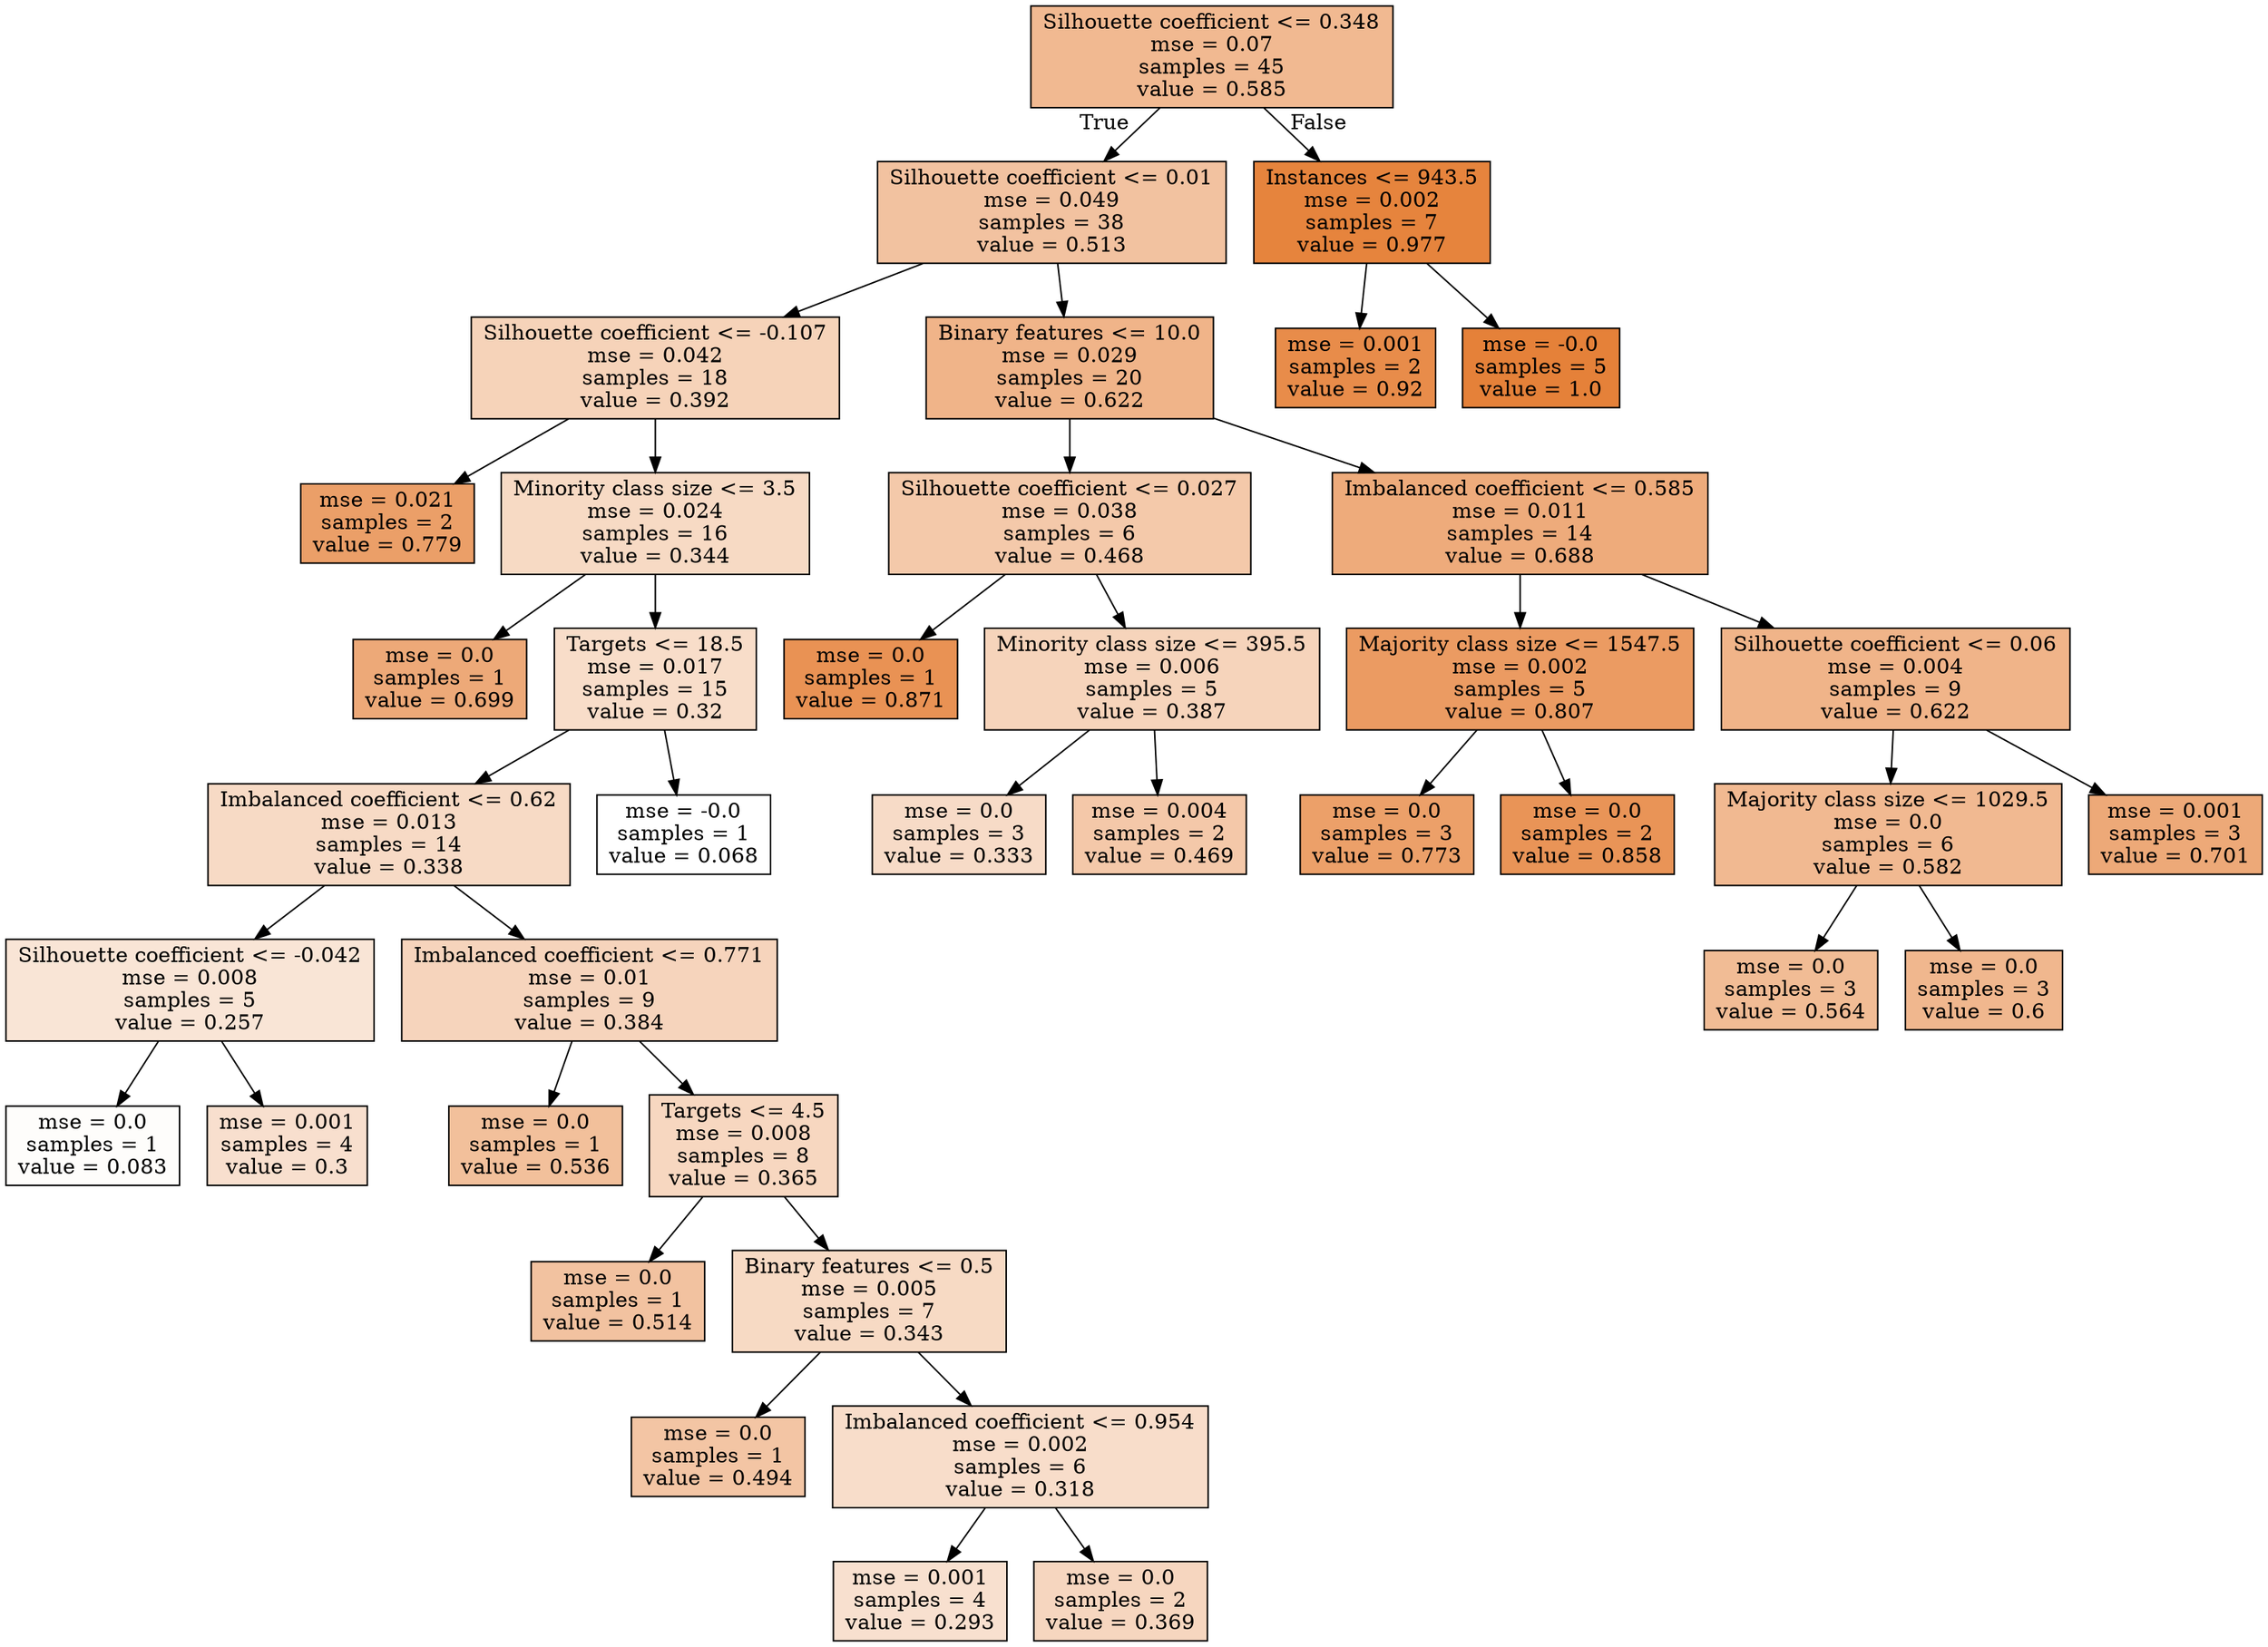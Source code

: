 digraph Tree {
node [shape=box, style="filled", color="black"] ;
0 [label="Silhouette coefficient <= 0.348\nmse = 0.07\nsamples = 45\nvalue = 0.585", fillcolor="#e581398d"] ;
1 [label="Silhouette coefficient <= 0.01\nmse = 0.049\nsamples = 38\nvalue = 0.513", fillcolor="#e581397a"] ;
0 -> 1 [labeldistance=2.5, labelangle=45, headlabel="True"] ;
2 [label="Silhouette coefficient <= -0.107\nmse = 0.042\nsamples = 18\nvalue = 0.392", fillcolor="#e5813959"] ;
1 -> 2 ;
3 [label="mse = 0.021\nsamples = 2\nvalue = 0.779", fillcolor="#e58139c2"] ;
2 -> 3 ;
4 [label="Minority class size <= 3.5\nmse = 0.024\nsamples = 16\nvalue = 0.344", fillcolor="#e581394b"] ;
2 -> 4 ;
5 [label="mse = 0.0\nsamples = 1\nvalue = 0.699", fillcolor="#e58139ad"] ;
4 -> 5 ;
6 [label="Targets <= 18.5\nmse = 0.017\nsamples = 15\nvalue = 0.32", fillcolor="#e5813945"] ;
4 -> 6 ;
7 [label="Imbalanced coefficient <= 0.62\nmse = 0.013\nsamples = 14\nvalue = 0.338", fillcolor="#e581394a"] ;
6 -> 7 ;
8 [label="Silhouette coefficient <= -0.042\nmse = 0.008\nsamples = 5\nvalue = 0.257", fillcolor="#e5813934"] ;
7 -> 8 ;
9 [label="mse = 0.0\nsamples = 1\nvalue = 0.083", fillcolor="#e5813904"] ;
8 -> 9 ;
10 [label="mse = 0.001\nsamples = 4\nvalue = 0.3", fillcolor="#e581393f"] ;
8 -> 10 ;
11 [label="Imbalanced coefficient <= 0.771\nmse = 0.01\nsamples = 9\nvalue = 0.384", fillcolor="#e5813956"] ;
7 -> 11 ;
12 [label="mse = 0.0\nsamples = 1\nvalue = 0.536", fillcolor="#e5813980"] ;
11 -> 12 ;
13 [label="Targets <= 4.5\nmse = 0.008\nsamples = 8\nvalue = 0.365", fillcolor="#e5813951"] ;
11 -> 13 ;
14 [label="mse = 0.0\nsamples = 1\nvalue = 0.514", fillcolor="#e581397a"] ;
13 -> 14 ;
15 [label="Binary features <= 0.5\nmse = 0.005\nsamples = 7\nvalue = 0.343", fillcolor="#e581394b"] ;
13 -> 15 ;
16 [label="mse = 0.0\nsamples = 1\nvalue = 0.494", fillcolor="#e5813975"] ;
15 -> 16 ;
17 [label="Imbalanced coefficient <= 0.954\nmse = 0.002\nsamples = 6\nvalue = 0.318", fillcolor="#e5813944"] ;
15 -> 17 ;
18 [label="mse = 0.001\nsamples = 4\nvalue = 0.293", fillcolor="#e581393d"] ;
17 -> 18 ;
19 [label="mse = 0.0\nsamples = 2\nvalue = 0.369", fillcolor="#e5813952"] ;
17 -> 19 ;
20 [label="mse = -0.0\nsamples = 1\nvalue = 0.068", fillcolor="#e5813900"] ;
6 -> 20 ;
21 [label="Binary features <= 10.0\nmse = 0.029\nsamples = 20\nvalue = 0.622", fillcolor="#e5813998"] ;
1 -> 21 ;
22 [label="Silhouette coefficient <= 0.027\nmse = 0.038\nsamples = 6\nvalue = 0.468", fillcolor="#e581396d"] ;
21 -> 22 ;
23 [label="mse = 0.0\nsamples = 1\nvalue = 0.871", fillcolor="#e58139dc"] ;
22 -> 23 ;
24 [label="Minority class size <= 395.5\nmse = 0.006\nsamples = 5\nvalue = 0.387", fillcolor="#e5813957"] ;
22 -> 24 ;
25 [label="mse = 0.0\nsamples = 3\nvalue = 0.333", fillcolor="#e5813948"] ;
24 -> 25 ;
26 [label="mse = 0.004\nsamples = 2\nvalue = 0.469", fillcolor="#e581396e"] ;
24 -> 26 ;
27 [label="Imbalanced coefficient <= 0.585\nmse = 0.011\nsamples = 14\nvalue = 0.688", fillcolor="#e58139aa"] ;
21 -> 27 ;
28 [label="Majority class size <= 1547.5\nmse = 0.002\nsamples = 5\nvalue = 0.807", fillcolor="#e58139ca"] ;
27 -> 28 ;
29 [label="mse = 0.0\nsamples = 3\nvalue = 0.773", fillcolor="#e58139c1"] ;
28 -> 29 ;
30 [label="mse = 0.0\nsamples = 2\nvalue = 0.858", fillcolor="#e58139d8"] ;
28 -> 30 ;
31 [label="Silhouette coefficient <= 0.06\nmse = 0.004\nsamples = 9\nvalue = 0.622", fillcolor="#e5813997"] ;
27 -> 31 ;
32 [label="Majority class size <= 1029.5\nmse = 0.0\nsamples = 6\nvalue = 0.582", fillcolor="#e581398d"] ;
31 -> 32 ;
33 [label="mse = 0.0\nsamples = 3\nvalue = 0.564", fillcolor="#e5813988"] ;
32 -> 33 ;
34 [label="mse = 0.0\nsamples = 3\nvalue = 0.6", fillcolor="#e5813991"] ;
32 -> 34 ;
35 [label="mse = 0.001\nsamples = 3\nvalue = 0.701", fillcolor="#e58139ad"] ;
31 -> 35 ;
36 [label="Instances <= 943.5\nmse = 0.002\nsamples = 7\nvalue = 0.977", fillcolor="#e58139f9"] ;
0 -> 36 [labeldistance=2.5, labelangle=-45, headlabel="False"] ;
37 [label="mse = 0.001\nsamples = 2\nvalue = 0.92", fillcolor="#e58139e9"] ;
36 -> 37 ;
38 [label="mse = -0.0\nsamples = 5\nvalue = 1.0", fillcolor="#e58139ff"] ;
36 -> 38 ;
}